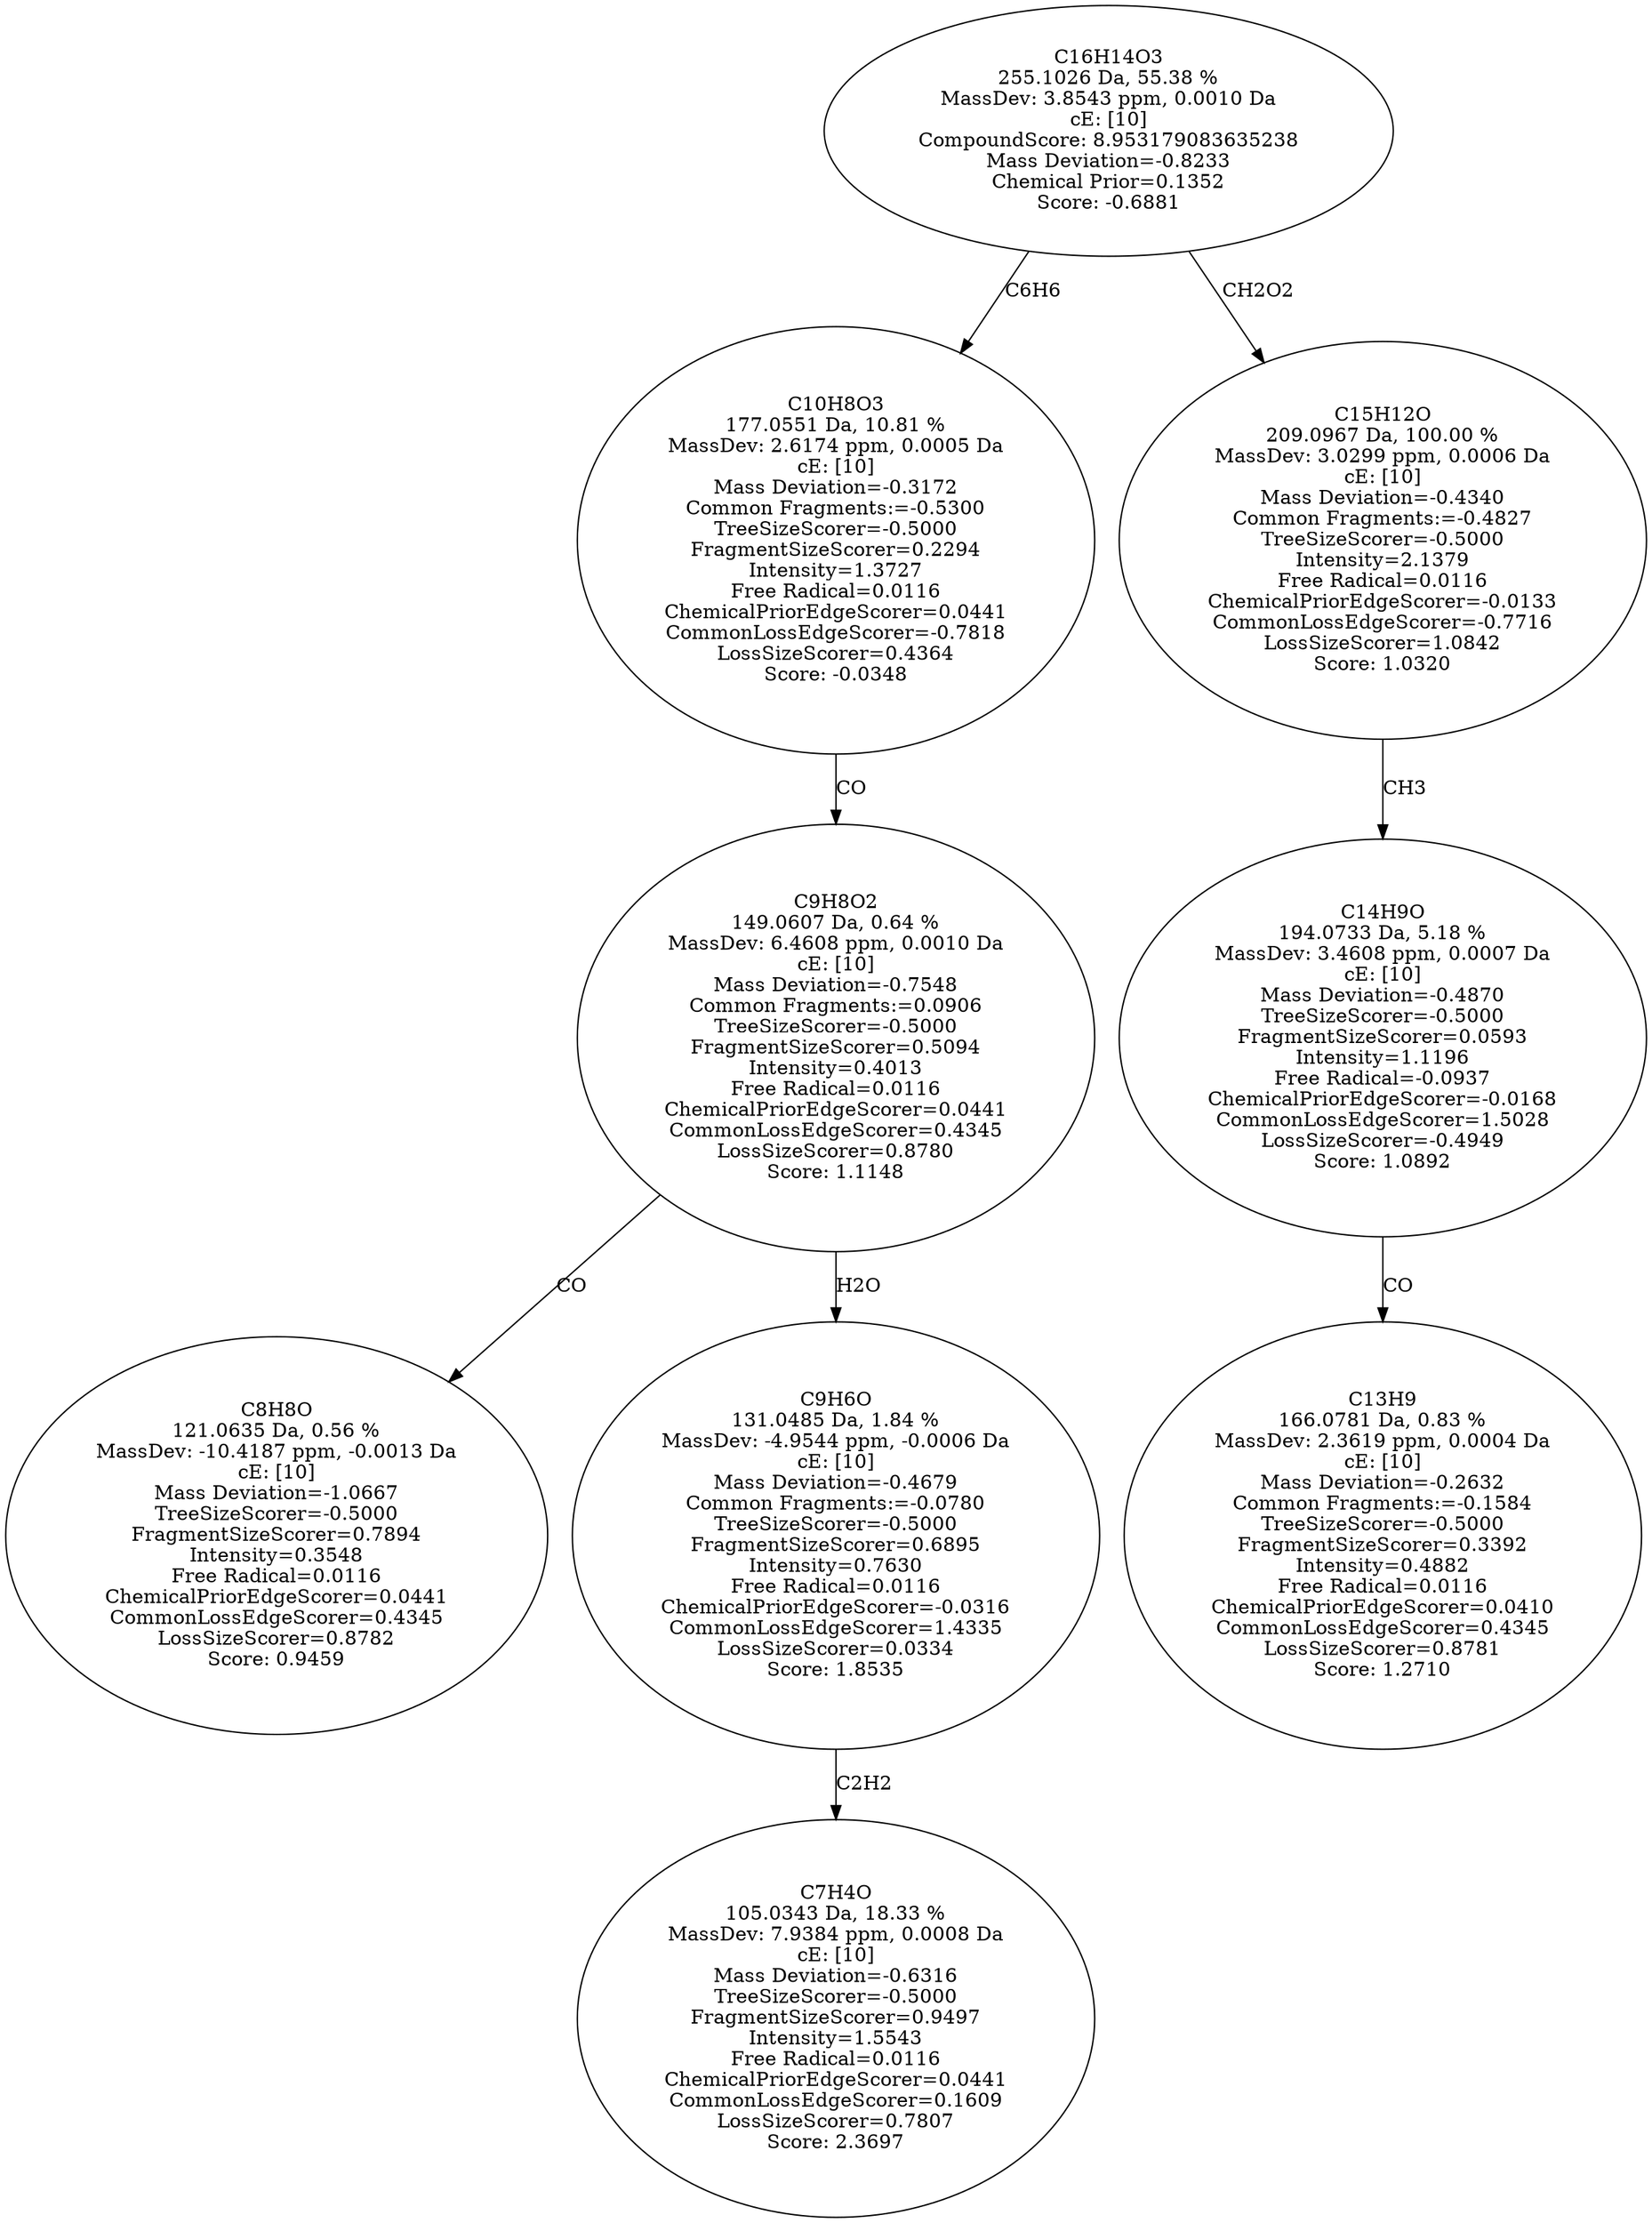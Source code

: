 strict digraph {
v1 [label="C8H8O\n121.0635 Da, 0.56 %\nMassDev: -10.4187 ppm, -0.0013 Da\ncE: [10]\nMass Deviation=-1.0667\nTreeSizeScorer=-0.5000\nFragmentSizeScorer=0.7894\nIntensity=0.3548\nFree Radical=0.0116\nChemicalPriorEdgeScorer=0.0441\nCommonLossEdgeScorer=0.4345\nLossSizeScorer=0.8782\nScore: 0.9459"];
v2 [label="C7H4O\n105.0343 Da, 18.33 %\nMassDev: 7.9384 ppm, 0.0008 Da\ncE: [10]\nMass Deviation=-0.6316\nTreeSizeScorer=-0.5000\nFragmentSizeScorer=0.9497\nIntensity=1.5543\nFree Radical=0.0116\nChemicalPriorEdgeScorer=0.0441\nCommonLossEdgeScorer=0.1609\nLossSizeScorer=0.7807\nScore: 2.3697"];
v3 [label="C9H6O\n131.0485 Da, 1.84 %\nMassDev: -4.9544 ppm, -0.0006 Da\ncE: [10]\nMass Deviation=-0.4679\nCommon Fragments:=-0.0780\nTreeSizeScorer=-0.5000\nFragmentSizeScorer=0.6895\nIntensity=0.7630\nFree Radical=0.0116\nChemicalPriorEdgeScorer=-0.0316\nCommonLossEdgeScorer=1.4335\nLossSizeScorer=0.0334\nScore: 1.8535"];
v4 [label="C9H8O2\n149.0607 Da, 0.64 %\nMassDev: 6.4608 ppm, 0.0010 Da\ncE: [10]\nMass Deviation=-0.7548\nCommon Fragments:=0.0906\nTreeSizeScorer=-0.5000\nFragmentSizeScorer=0.5094\nIntensity=0.4013\nFree Radical=0.0116\nChemicalPriorEdgeScorer=0.0441\nCommonLossEdgeScorer=0.4345\nLossSizeScorer=0.8780\nScore: 1.1148"];
v5 [label="C10H8O3\n177.0551 Da, 10.81 %\nMassDev: 2.6174 ppm, 0.0005 Da\ncE: [10]\nMass Deviation=-0.3172\nCommon Fragments:=-0.5300\nTreeSizeScorer=-0.5000\nFragmentSizeScorer=0.2294\nIntensity=1.3727\nFree Radical=0.0116\nChemicalPriorEdgeScorer=0.0441\nCommonLossEdgeScorer=-0.7818\nLossSizeScorer=0.4364\nScore: -0.0348"];
v6 [label="C13H9\n166.0781 Da, 0.83 %\nMassDev: 2.3619 ppm, 0.0004 Da\ncE: [10]\nMass Deviation=-0.2632\nCommon Fragments:=-0.1584\nTreeSizeScorer=-0.5000\nFragmentSizeScorer=0.3392\nIntensity=0.4882\nFree Radical=0.0116\nChemicalPriorEdgeScorer=0.0410\nCommonLossEdgeScorer=0.4345\nLossSizeScorer=0.8781\nScore: 1.2710"];
v7 [label="C14H9O\n194.0733 Da, 5.18 %\nMassDev: 3.4608 ppm, 0.0007 Da\ncE: [10]\nMass Deviation=-0.4870\nTreeSizeScorer=-0.5000\nFragmentSizeScorer=0.0593\nIntensity=1.1196\nFree Radical=-0.0937\nChemicalPriorEdgeScorer=-0.0168\nCommonLossEdgeScorer=1.5028\nLossSizeScorer=-0.4949\nScore: 1.0892"];
v8 [label="C15H12O\n209.0967 Da, 100.00 %\nMassDev: 3.0299 ppm, 0.0006 Da\ncE: [10]\nMass Deviation=-0.4340\nCommon Fragments:=-0.4827\nTreeSizeScorer=-0.5000\nIntensity=2.1379\nFree Radical=0.0116\nChemicalPriorEdgeScorer=-0.0133\nCommonLossEdgeScorer=-0.7716\nLossSizeScorer=1.0842\nScore: 1.0320"];
v9 [label="C16H14O3\n255.1026 Da, 55.38 %\nMassDev: 3.8543 ppm, 0.0010 Da\ncE: [10]\nCompoundScore: 8.953179083635238\nMass Deviation=-0.8233\nChemical Prior=0.1352\nScore: -0.6881"];
v4 -> v1 [label="CO"];
v3 -> v2 [label="C2H2"];
v4 -> v3 [label="H2O"];
v5 -> v4 [label="CO"];
v9 -> v5 [label="C6H6"];
v7 -> v6 [label="CO"];
v8 -> v7 [label="CH3"];
v9 -> v8 [label="CH2O2"];
}